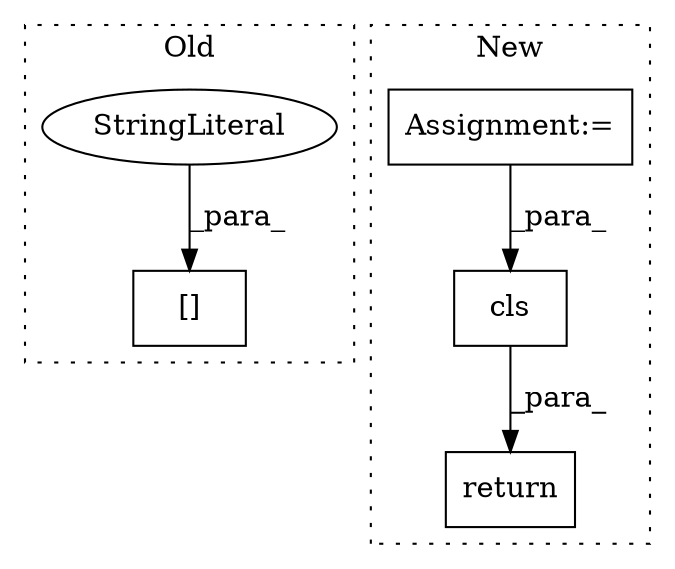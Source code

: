 digraph G {
subgraph cluster0 {
1 [label="[]" a="2" s="12031,12090" l="49,1" shape="box"];
3 [label="StringLiteral" a="45" s="12080" l="10" shape="ellipse"];
label = "Old";
style="dotted";
}
subgraph cluster1 {
2 [label="cls" a="32" s="12585,12656" l="4,1" shape="box"];
4 [label="return" a="41" s="12578" l="7" shape="box"];
5 [label="Assignment:=" a="7" s="12333" l="77" shape="box"];
label = "New";
style="dotted";
}
2 -> 4 [label="_para_"];
3 -> 1 [label="_para_"];
5 -> 2 [label="_para_"];
}